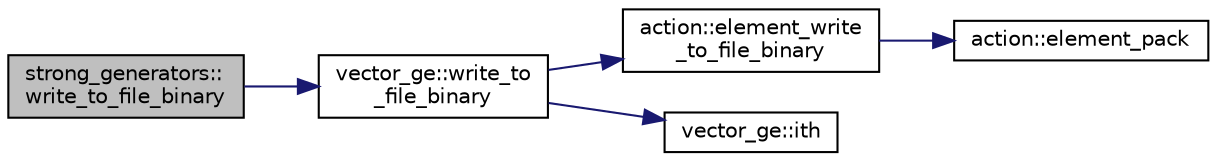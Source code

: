 digraph "strong_generators::write_to_file_binary"
{
  edge [fontname="Helvetica",fontsize="10",labelfontname="Helvetica",labelfontsize="10"];
  node [fontname="Helvetica",fontsize="10",shape=record];
  rankdir="LR";
  Node5519 [label="strong_generators::\lwrite_to_file_binary",height=0.2,width=0.4,color="black", fillcolor="grey75", style="filled", fontcolor="black"];
  Node5519 -> Node5520 [color="midnightblue",fontsize="10",style="solid",fontname="Helvetica"];
  Node5520 [label="vector_ge::write_to\l_file_binary",height=0.2,width=0.4,color="black", fillcolor="white", style="filled",URL="$d4/d6e/classvector__ge.html#a59e1a59dace86ad6433f5fda72a66597"];
  Node5520 -> Node5521 [color="midnightblue",fontsize="10",style="solid",fontname="Helvetica"];
  Node5521 [label="action::element_write\l_to_file_binary",height=0.2,width=0.4,color="black", fillcolor="white", style="filled",URL="$d2/d86/classaction.html#a5d44cde73148588d64d772a7d23129a4"];
  Node5521 -> Node5522 [color="midnightblue",fontsize="10",style="solid",fontname="Helvetica"];
  Node5522 [label="action::element_pack",height=0.2,width=0.4,color="black", fillcolor="white", style="filled",URL="$d2/d86/classaction.html#a48a10a87c09b4b37c36eac1180884140"];
  Node5520 -> Node5523 [color="midnightblue",fontsize="10",style="solid",fontname="Helvetica"];
  Node5523 [label="vector_ge::ith",height=0.2,width=0.4,color="black", fillcolor="white", style="filled",URL="$d4/d6e/classvector__ge.html#a1ff002e8b746a9beb119d57dcd4a15ff"];
}
